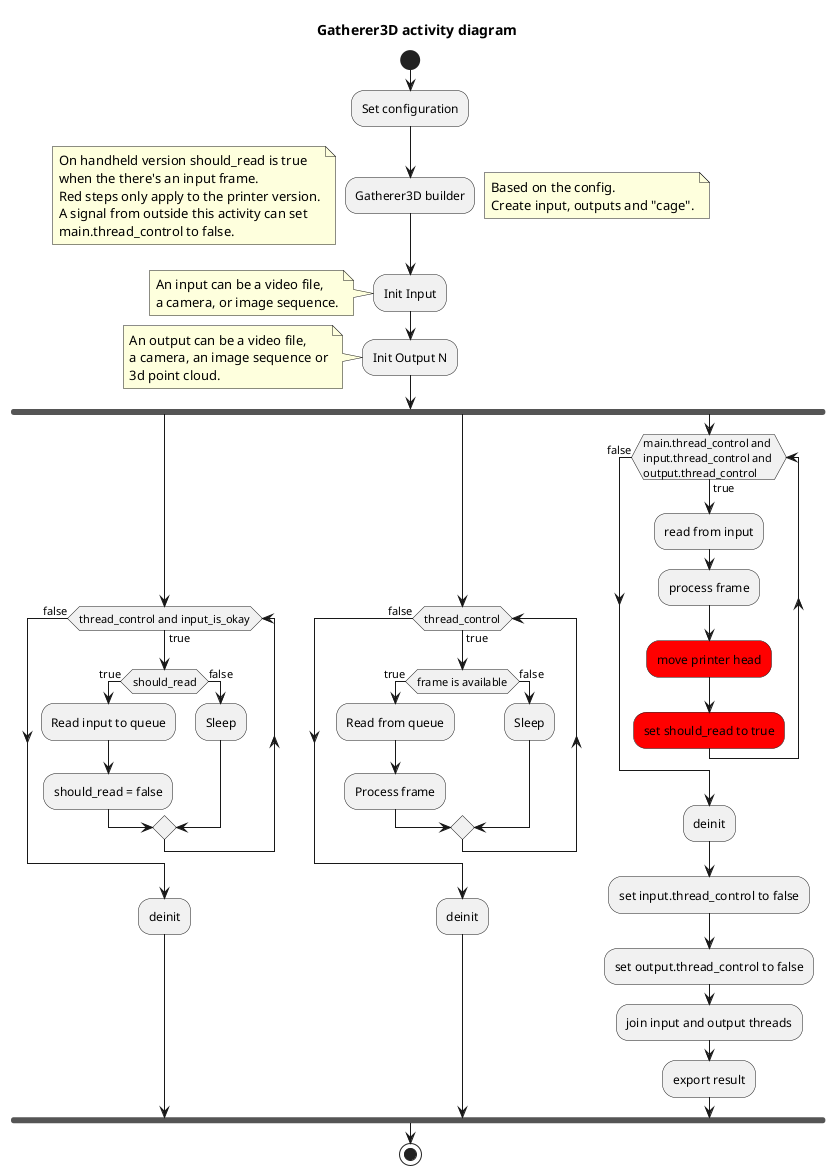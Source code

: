 @startuml Gatherer3D activity diagram
start
title **Gatherer3D activity diagram**

:Set configuration;

:Gatherer3D builder;
note right
    Based on the config.
    Create input, outputs and "cage".
end note
note left
    On handheld version should_read is true 
    when the there's an input frame.
    Red steps only apply to the printer version.
    A signal from outside this activity can set
    main.thread_control to false.
end note

:Init Input;
note left
    An input can be a video file, 
    a camera, or image sequence.
end note

:Init Output N;
note left
    An output can be a video file, 
    a camera, an image sequence or
    3d point cloud.
end note

fork
    while (thread_control and input_is_okay) is (true)
        if (should_read) then (true)
            :Read input to queue;
            :should_read = false;
        else (false)
            :Sleep;
        endif
    endwhile (false)
    :deinit;
fork again
    while (thread_control) is (true)
        if (frame is available) then (true)
            :Read from queue;
            :Process frame;
        else (false)
            :Sleep;
        endif
    endwhile (false)
    :deinit;
fork again
    while (main.thread_control and \ninput.thread_control and \noutput.thread_control) is (true)
        :read from input;
        :process frame;
        #red:move printer head;
        #red:set should_read to true;
    endwhile (false)
    :deinit;
    :set input.thread_control to false;
    :set output.thread_control to false;
    :join input and output threads;
    :export result;
end fork

stop
@enduml